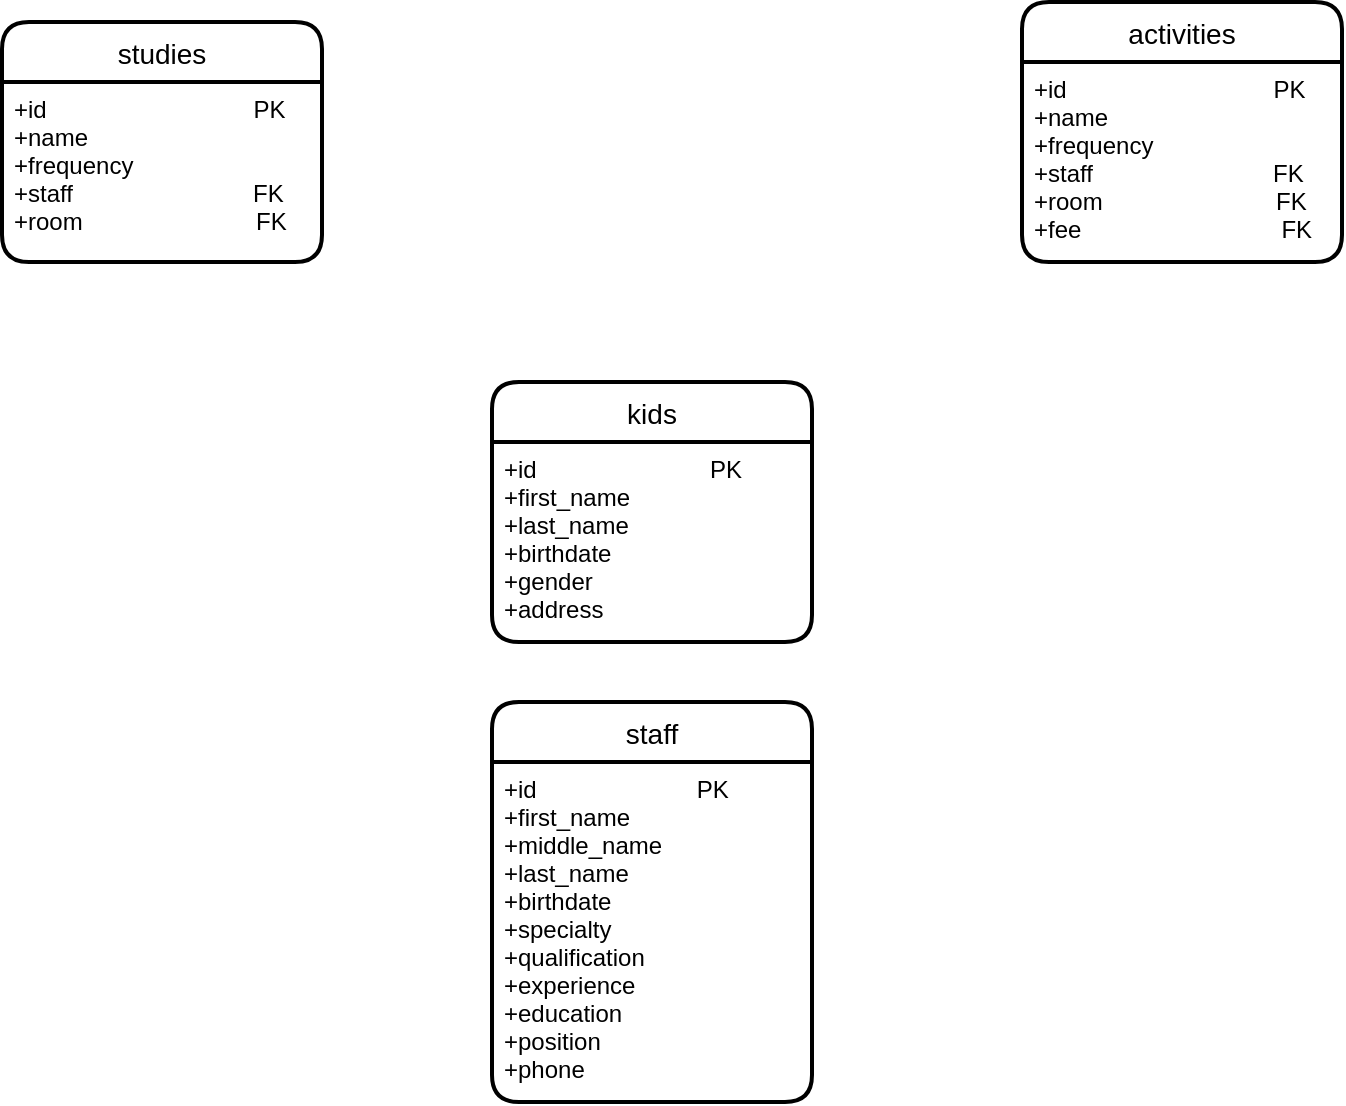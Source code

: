 <mxfile version="13.6.6" type="github">
  <diagram id="R2lEEEUBdFMjLlhIrx00" name="Page-1">
    <mxGraphModel dx="830" dy="2654" grid="1" gridSize="10" guides="1" tooltips="1" connect="1" arrows="1" fold="1" page="1" pageScale="1" pageWidth="850" pageHeight="1100" math="0" shadow="0" extFonts="Permanent Marker^https://fonts.googleapis.com/css?family=Permanent+Marker">
      <root>
        <mxCell id="0" />
        <mxCell id="1" parent="0" />
        <mxCell id="jtmZs7vrfvo6yjPVw2VY-1" value="kids" style="swimlane;childLayout=stackLayout;horizontal=1;startSize=30;horizontalStack=0;rounded=1;fontSize=14;fontStyle=0;strokeWidth=2;resizeParent=0;resizeLast=1;shadow=0;dashed=0;align=center;" vertex="1" parent="1">
          <mxGeometry x="345" y="-1770" width="160" height="130" as="geometry" />
        </mxCell>
        <mxCell id="jtmZs7vrfvo6yjPVw2VY-2" value="+id                          PK&#xa;+first_name&#xa;+last_name&#xa;+birthdate&#xa;+gender&#xa;+address" style="align=left;strokeColor=none;fillColor=none;spacingLeft=4;fontSize=12;verticalAlign=top;resizable=0;rotatable=0;part=1;" vertex="1" parent="jtmZs7vrfvo6yjPVw2VY-1">
          <mxGeometry y="30" width="160" height="100" as="geometry" />
        </mxCell>
        <mxCell id="jtmZs7vrfvo6yjPVw2VY-30" value="staff" style="swimlane;childLayout=stackLayout;horizontal=1;startSize=30;horizontalStack=0;rounded=1;fontSize=14;fontStyle=0;strokeWidth=2;resizeParent=0;resizeLast=1;shadow=0;dashed=0;align=center;" vertex="1" parent="1">
          <mxGeometry x="345" y="-1610" width="160" height="200" as="geometry" />
        </mxCell>
        <mxCell id="jtmZs7vrfvo6yjPVw2VY-31" value="+id                        PK&#xa;+first_name&#xa;+middle_name&#xa;+last_name&#xa;+birthdate&#xa;+specialty&#xa;+qualification&#xa;+experience&#xa;+education&#xa;+position&#xa;+phone" style="align=left;strokeColor=none;fillColor=none;spacingLeft=4;fontSize=12;verticalAlign=top;resizable=0;rotatable=0;part=1;" vertex="1" parent="jtmZs7vrfvo6yjPVw2VY-30">
          <mxGeometry y="30" width="160" height="170" as="geometry" />
        </mxCell>
        <mxCell id="jtmZs7vrfvo6yjPVw2VY-45" value="studies" style="swimlane;childLayout=stackLayout;horizontal=1;startSize=30;horizontalStack=0;rounded=1;fontSize=14;fontStyle=0;strokeWidth=2;resizeParent=0;resizeLast=1;shadow=0;dashed=0;align=center;" vertex="1" parent="1">
          <mxGeometry x="100" y="-1950" width="160" height="120" as="geometry" />
        </mxCell>
        <mxCell id="jtmZs7vrfvo6yjPVw2VY-46" value="+id                               PK&#xa;+name&#xa;+frequency&#xa;+staff                           FK&#xa;+room                          FK" style="align=left;strokeColor=none;fillColor=none;spacingLeft=4;fontSize=12;verticalAlign=top;resizable=0;rotatable=0;part=1;" vertex="1" parent="jtmZs7vrfvo6yjPVw2VY-45">
          <mxGeometry y="30" width="160" height="90" as="geometry" />
        </mxCell>
        <mxCell id="jtmZs7vrfvo6yjPVw2VY-48" value="activities" style="swimlane;childLayout=stackLayout;horizontal=1;startSize=30;horizontalStack=0;rounded=1;fontSize=14;fontStyle=0;strokeWidth=2;resizeParent=0;resizeLast=1;shadow=0;dashed=0;align=center;" vertex="1" parent="1">
          <mxGeometry x="610" y="-1960" width="160" height="130" as="geometry" />
        </mxCell>
        <mxCell id="jtmZs7vrfvo6yjPVw2VY-49" value="+id                               PK&#xa;+name&#xa;+frequency&#xa;+staff                           FK&#xa;+room                          FK&#xa;+fee                              FK" style="align=left;strokeColor=none;fillColor=none;spacingLeft=4;fontSize=12;verticalAlign=top;resizable=0;rotatable=0;part=1;" vertex="1" parent="jtmZs7vrfvo6yjPVw2VY-48">
          <mxGeometry y="30" width="160" height="100" as="geometry" />
        </mxCell>
      </root>
    </mxGraphModel>
  </diagram>
</mxfile>
